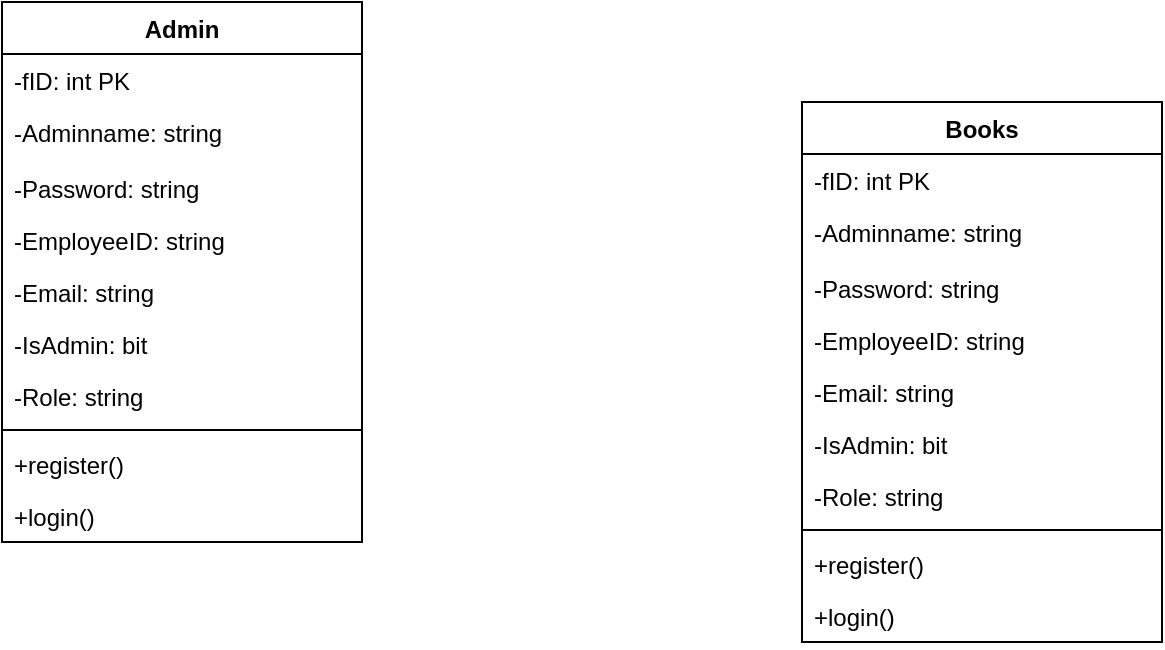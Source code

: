 <mxfile version="27.1.1">
  <diagram name="第 1 页" id="m9qUiOfG0Kz1yeebeCEd">
    <mxGraphModel dx="786" dy="417" grid="1" gridSize="10" guides="1" tooltips="1" connect="1" arrows="1" fold="1" page="1" pageScale="1" pageWidth="827" pageHeight="1169" math="0" shadow="0">
      <root>
        <mxCell id="0" />
        <mxCell id="1" parent="0" />
        <mxCell id="V-KuKd2YFuqHcprGpoPl-1" value="Admin" style="swimlane;fontStyle=1;align=center;verticalAlign=top;childLayout=stackLayout;horizontal=1;startSize=26;horizontalStack=0;resizeParent=1;resizeParentMax=0;resizeLast=0;collapsible=1;marginBottom=0;whiteSpace=wrap;html=1;" vertex="1" parent="1">
          <mxGeometry x="140" y="70" width="180" height="270" as="geometry" />
        </mxCell>
        <mxCell id="V-KuKd2YFuqHcprGpoPl-2" value="-fID: int PK" style="text;strokeColor=none;fillColor=none;align=left;verticalAlign=top;spacingLeft=4;spacingRight=4;overflow=hidden;rotatable=0;points=[[0,0.5],[1,0.5]];portConstraint=eastwest;whiteSpace=wrap;html=1;" vertex="1" parent="V-KuKd2YFuqHcprGpoPl-1">
          <mxGeometry y="26" width="180" height="26" as="geometry" />
        </mxCell>
        <mxCell id="V-KuKd2YFuqHcprGpoPl-3" value="-Adminname: string" style="text;strokeColor=none;fillColor=none;align=left;verticalAlign=top;spacingLeft=4;spacingRight=4;overflow=hidden;rotatable=0;points=[[0,0.5],[1,0.5]];portConstraint=eastwest;whiteSpace=wrap;html=1;" vertex="1" parent="V-KuKd2YFuqHcprGpoPl-1">
          <mxGeometry y="52" width="180" height="28" as="geometry" />
        </mxCell>
        <mxCell id="V-KuKd2YFuqHcprGpoPl-4" value="-Password: string" style="text;strokeColor=none;fillColor=none;align=left;verticalAlign=top;spacingLeft=4;spacingRight=4;overflow=hidden;rotatable=0;points=[[0,0.5],[1,0.5]];portConstraint=eastwest;whiteSpace=wrap;html=1;" vertex="1" parent="V-KuKd2YFuqHcprGpoPl-1">
          <mxGeometry y="80" width="180" height="26" as="geometry" />
        </mxCell>
        <mxCell id="V-KuKd2YFuqHcprGpoPl-5" value="-EmployeeID: string" style="text;strokeColor=none;fillColor=none;align=left;verticalAlign=top;spacingLeft=4;spacingRight=4;overflow=hidden;rotatable=0;points=[[0,0.5],[1,0.5]];portConstraint=eastwest;whiteSpace=wrap;html=1;" vertex="1" parent="V-KuKd2YFuqHcprGpoPl-1">
          <mxGeometry y="106" width="180" height="26" as="geometry" />
        </mxCell>
        <mxCell id="V-KuKd2YFuqHcprGpoPl-6" value="-Email: string" style="text;strokeColor=none;fillColor=none;align=left;verticalAlign=top;spacingLeft=4;spacingRight=4;overflow=hidden;rotatable=0;points=[[0,0.5],[1,0.5]];portConstraint=eastwest;whiteSpace=wrap;html=1;" vertex="1" parent="V-KuKd2YFuqHcprGpoPl-1">
          <mxGeometry y="132" width="180" height="26" as="geometry" />
        </mxCell>
        <mxCell id="V-KuKd2YFuqHcprGpoPl-7" value="-IsAdmin: bit" style="text;strokeColor=none;fillColor=none;align=left;verticalAlign=top;spacingLeft=4;spacingRight=4;overflow=hidden;rotatable=0;points=[[0,0.5],[1,0.5]];portConstraint=eastwest;whiteSpace=wrap;html=1;" vertex="1" parent="V-KuKd2YFuqHcprGpoPl-1">
          <mxGeometry y="158" width="180" height="26" as="geometry" />
        </mxCell>
        <mxCell id="V-KuKd2YFuqHcprGpoPl-8" value="-Role: string" style="text;strokeColor=none;fillColor=none;align=left;verticalAlign=top;spacingLeft=4;spacingRight=4;overflow=hidden;rotatable=0;points=[[0,0.5],[1,0.5]];portConstraint=eastwest;whiteSpace=wrap;html=1;" vertex="1" parent="V-KuKd2YFuqHcprGpoPl-1">
          <mxGeometry y="184" width="180" height="26" as="geometry" />
        </mxCell>
        <mxCell id="V-KuKd2YFuqHcprGpoPl-9" value="" style="line;strokeWidth=1;fillColor=none;align=left;verticalAlign=middle;spacingTop=-1;spacingLeft=3;spacingRight=3;rotatable=0;labelPosition=right;points=[];portConstraint=eastwest;strokeColor=inherit;" vertex="1" parent="V-KuKd2YFuqHcprGpoPl-1">
          <mxGeometry y="210" width="180" height="8" as="geometry" />
        </mxCell>
        <mxCell id="V-KuKd2YFuqHcprGpoPl-10" value="+register()" style="text;strokeColor=none;fillColor=none;align=left;verticalAlign=top;spacingLeft=4;spacingRight=4;overflow=hidden;rotatable=0;points=[[0,0.5],[1,0.5]];portConstraint=eastwest;whiteSpace=wrap;html=1;" vertex="1" parent="V-KuKd2YFuqHcprGpoPl-1">
          <mxGeometry y="218" width="180" height="26" as="geometry" />
        </mxCell>
        <mxCell id="V-KuKd2YFuqHcprGpoPl-11" value="+login()" style="text;strokeColor=none;fillColor=none;align=left;verticalAlign=top;spacingLeft=4;spacingRight=4;overflow=hidden;rotatable=0;points=[[0,0.5],[1,0.5]];portConstraint=eastwest;whiteSpace=wrap;html=1;" vertex="1" parent="V-KuKd2YFuqHcprGpoPl-1">
          <mxGeometry y="244" width="180" height="26" as="geometry" />
        </mxCell>
        <mxCell id="V-KuKd2YFuqHcprGpoPl-12" value="Books" style="swimlane;fontStyle=1;align=center;verticalAlign=top;childLayout=stackLayout;horizontal=1;startSize=26;horizontalStack=0;resizeParent=1;resizeParentMax=0;resizeLast=0;collapsible=1;marginBottom=0;whiteSpace=wrap;html=1;" vertex="1" parent="1">
          <mxGeometry x="540" y="120" width="180" height="270" as="geometry" />
        </mxCell>
        <mxCell id="V-KuKd2YFuqHcprGpoPl-13" value="-fID: int PK" style="text;strokeColor=none;fillColor=none;align=left;verticalAlign=top;spacingLeft=4;spacingRight=4;overflow=hidden;rotatable=0;points=[[0,0.5],[1,0.5]];portConstraint=eastwest;whiteSpace=wrap;html=1;" vertex="1" parent="V-KuKd2YFuqHcprGpoPl-12">
          <mxGeometry y="26" width="180" height="26" as="geometry" />
        </mxCell>
        <mxCell id="V-KuKd2YFuqHcprGpoPl-14" value="-Adminname: string" style="text;strokeColor=none;fillColor=none;align=left;verticalAlign=top;spacingLeft=4;spacingRight=4;overflow=hidden;rotatable=0;points=[[0,0.5],[1,0.5]];portConstraint=eastwest;whiteSpace=wrap;html=1;" vertex="1" parent="V-KuKd2YFuqHcprGpoPl-12">
          <mxGeometry y="52" width="180" height="28" as="geometry" />
        </mxCell>
        <mxCell id="V-KuKd2YFuqHcprGpoPl-15" value="-Password: string" style="text;strokeColor=none;fillColor=none;align=left;verticalAlign=top;spacingLeft=4;spacingRight=4;overflow=hidden;rotatable=0;points=[[0,0.5],[1,0.5]];portConstraint=eastwest;whiteSpace=wrap;html=1;" vertex="1" parent="V-KuKd2YFuqHcprGpoPl-12">
          <mxGeometry y="80" width="180" height="26" as="geometry" />
        </mxCell>
        <mxCell id="V-KuKd2YFuqHcprGpoPl-16" value="-EmployeeID: string" style="text;strokeColor=none;fillColor=none;align=left;verticalAlign=top;spacingLeft=4;spacingRight=4;overflow=hidden;rotatable=0;points=[[0,0.5],[1,0.5]];portConstraint=eastwest;whiteSpace=wrap;html=1;" vertex="1" parent="V-KuKd2YFuqHcprGpoPl-12">
          <mxGeometry y="106" width="180" height="26" as="geometry" />
        </mxCell>
        <mxCell id="V-KuKd2YFuqHcprGpoPl-17" value="-Email: string" style="text;strokeColor=none;fillColor=none;align=left;verticalAlign=top;spacingLeft=4;spacingRight=4;overflow=hidden;rotatable=0;points=[[0,0.5],[1,0.5]];portConstraint=eastwest;whiteSpace=wrap;html=1;" vertex="1" parent="V-KuKd2YFuqHcprGpoPl-12">
          <mxGeometry y="132" width="180" height="26" as="geometry" />
        </mxCell>
        <mxCell id="V-KuKd2YFuqHcprGpoPl-18" value="-IsAdmin: bit" style="text;strokeColor=none;fillColor=none;align=left;verticalAlign=top;spacingLeft=4;spacingRight=4;overflow=hidden;rotatable=0;points=[[0,0.5],[1,0.5]];portConstraint=eastwest;whiteSpace=wrap;html=1;" vertex="1" parent="V-KuKd2YFuqHcprGpoPl-12">
          <mxGeometry y="158" width="180" height="26" as="geometry" />
        </mxCell>
        <mxCell id="V-KuKd2YFuqHcprGpoPl-19" value="-Role: string" style="text;strokeColor=none;fillColor=none;align=left;verticalAlign=top;spacingLeft=4;spacingRight=4;overflow=hidden;rotatable=0;points=[[0,0.5],[1,0.5]];portConstraint=eastwest;whiteSpace=wrap;html=1;" vertex="1" parent="V-KuKd2YFuqHcprGpoPl-12">
          <mxGeometry y="184" width="180" height="26" as="geometry" />
        </mxCell>
        <mxCell id="V-KuKd2YFuqHcprGpoPl-20" value="" style="line;strokeWidth=1;fillColor=none;align=left;verticalAlign=middle;spacingTop=-1;spacingLeft=3;spacingRight=3;rotatable=0;labelPosition=right;points=[];portConstraint=eastwest;strokeColor=inherit;" vertex="1" parent="V-KuKd2YFuqHcprGpoPl-12">
          <mxGeometry y="210" width="180" height="8" as="geometry" />
        </mxCell>
        <mxCell id="V-KuKd2YFuqHcprGpoPl-21" value="+register()" style="text;strokeColor=none;fillColor=none;align=left;verticalAlign=top;spacingLeft=4;spacingRight=4;overflow=hidden;rotatable=0;points=[[0,0.5],[1,0.5]];portConstraint=eastwest;whiteSpace=wrap;html=1;" vertex="1" parent="V-KuKd2YFuqHcprGpoPl-12">
          <mxGeometry y="218" width="180" height="26" as="geometry" />
        </mxCell>
        <mxCell id="V-KuKd2YFuqHcprGpoPl-22" value="+login()" style="text;strokeColor=none;fillColor=none;align=left;verticalAlign=top;spacingLeft=4;spacingRight=4;overflow=hidden;rotatable=0;points=[[0,0.5],[1,0.5]];portConstraint=eastwest;whiteSpace=wrap;html=1;" vertex="1" parent="V-KuKd2YFuqHcprGpoPl-12">
          <mxGeometry y="244" width="180" height="26" as="geometry" />
        </mxCell>
      </root>
    </mxGraphModel>
  </diagram>
</mxfile>
